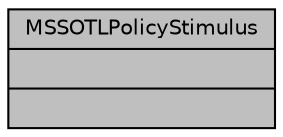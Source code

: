 digraph "MSSOTLPolicyStimulus"
{
  edge [fontname="Helvetica",fontsize="10",labelfontname="Helvetica",labelfontsize="10"];
  node [fontname="Helvetica",fontsize="10",shape=record];
  Node1 [label="{MSSOTLPolicyStimulus\n||}",height=0.2,width=0.4,color="black", fillcolor="grey75", style="filled", fontcolor="black"];
}
